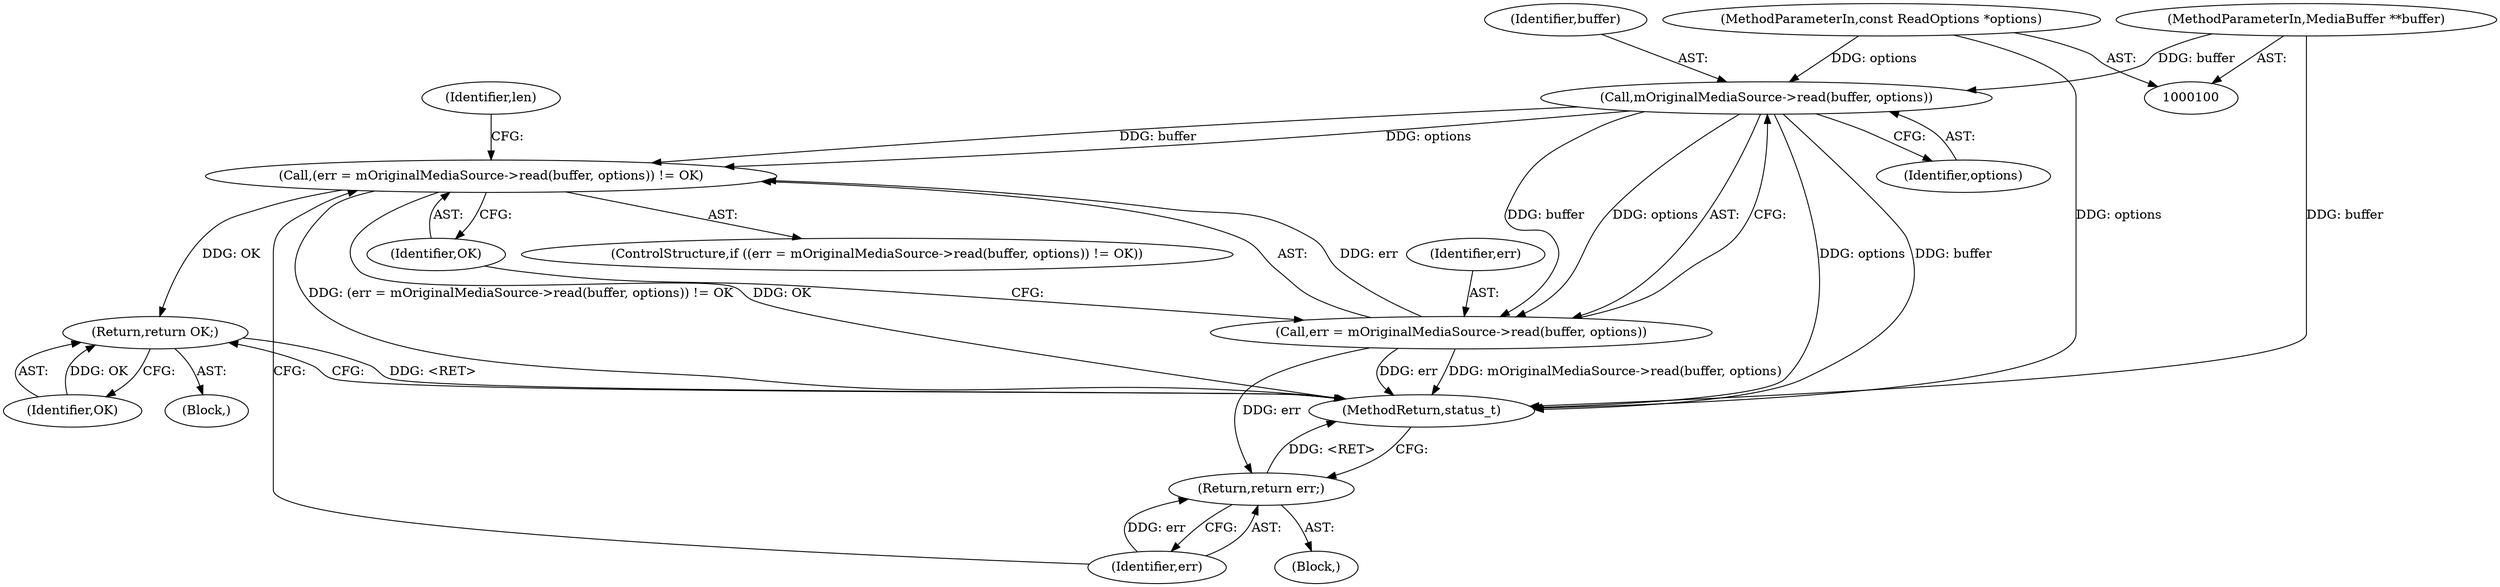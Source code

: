 digraph "0_Android_e248db02fbab2ee9162940bc19f087fd7d96cb9d@API" {
"1000110" [label="(Call,mOriginalMediaSource->read(buffer, options))"];
"1000101" [label="(MethodParameterIn,MediaBuffer **buffer)"];
"1000102" [label="(MethodParameterIn,const ReadOptions *options)"];
"1000107" [label="(Call,(err = mOriginalMediaSource->read(buffer, options)) != OK)"];
"1000404" [label="(Return,return OK;)"];
"1000108" [label="(Call,err = mOriginalMediaSource->read(buffer, options))"];
"1000115" [label="(Return,return err;)"];
"1000110" [label="(Call,mOriginalMediaSource->read(buffer, options))"];
"1000113" [label="(Identifier,OK)"];
"1000102" [label="(MethodParameterIn,const ReadOptions *options)"];
"1000109" [label="(Identifier,err)"];
"1000115" [label="(Return,return err;)"];
"1000108" [label="(Call,err = mOriginalMediaSource->read(buffer, options))"];
"1000404" [label="(Return,return OK;)"];
"1000119" [label="(Identifier,len)"];
"1000111" [label="(Identifier,buffer)"];
"1000405" [label="(Identifier,OK)"];
"1000406" [label="(MethodReturn,status_t)"];
"1000106" [label="(ControlStructure,if ((err = mOriginalMediaSource->read(buffer, options)) != OK))"];
"1000103" [label="(Block,)"];
"1000112" [label="(Identifier,options)"];
"1000101" [label="(MethodParameterIn,MediaBuffer **buffer)"];
"1000114" [label="(Block,)"];
"1000116" [label="(Identifier,err)"];
"1000107" [label="(Call,(err = mOriginalMediaSource->read(buffer, options)) != OK)"];
"1000110" -> "1000108"  [label="AST: "];
"1000110" -> "1000112"  [label="CFG: "];
"1000111" -> "1000110"  [label="AST: "];
"1000112" -> "1000110"  [label="AST: "];
"1000108" -> "1000110"  [label="CFG: "];
"1000110" -> "1000406"  [label="DDG: options"];
"1000110" -> "1000406"  [label="DDG: buffer"];
"1000110" -> "1000107"  [label="DDG: buffer"];
"1000110" -> "1000107"  [label="DDG: options"];
"1000110" -> "1000108"  [label="DDG: buffer"];
"1000110" -> "1000108"  [label="DDG: options"];
"1000101" -> "1000110"  [label="DDG: buffer"];
"1000102" -> "1000110"  [label="DDG: options"];
"1000101" -> "1000100"  [label="AST: "];
"1000101" -> "1000406"  [label="DDG: buffer"];
"1000102" -> "1000100"  [label="AST: "];
"1000102" -> "1000406"  [label="DDG: options"];
"1000107" -> "1000106"  [label="AST: "];
"1000107" -> "1000113"  [label="CFG: "];
"1000108" -> "1000107"  [label="AST: "];
"1000113" -> "1000107"  [label="AST: "];
"1000116" -> "1000107"  [label="CFG: "];
"1000119" -> "1000107"  [label="CFG: "];
"1000107" -> "1000406"  [label="DDG: (err = mOriginalMediaSource->read(buffer, options)) != OK"];
"1000107" -> "1000406"  [label="DDG: OK"];
"1000108" -> "1000107"  [label="DDG: err"];
"1000107" -> "1000404"  [label="DDG: OK"];
"1000404" -> "1000103"  [label="AST: "];
"1000404" -> "1000405"  [label="CFG: "];
"1000405" -> "1000404"  [label="AST: "];
"1000406" -> "1000404"  [label="CFG: "];
"1000404" -> "1000406"  [label="DDG: <RET>"];
"1000405" -> "1000404"  [label="DDG: OK"];
"1000109" -> "1000108"  [label="AST: "];
"1000113" -> "1000108"  [label="CFG: "];
"1000108" -> "1000406"  [label="DDG: mOriginalMediaSource->read(buffer, options)"];
"1000108" -> "1000406"  [label="DDG: err"];
"1000108" -> "1000115"  [label="DDG: err"];
"1000115" -> "1000114"  [label="AST: "];
"1000115" -> "1000116"  [label="CFG: "];
"1000116" -> "1000115"  [label="AST: "];
"1000406" -> "1000115"  [label="CFG: "];
"1000115" -> "1000406"  [label="DDG: <RET>"];
"1000116" -> "1000115"  [label="DDG: err"];
}
